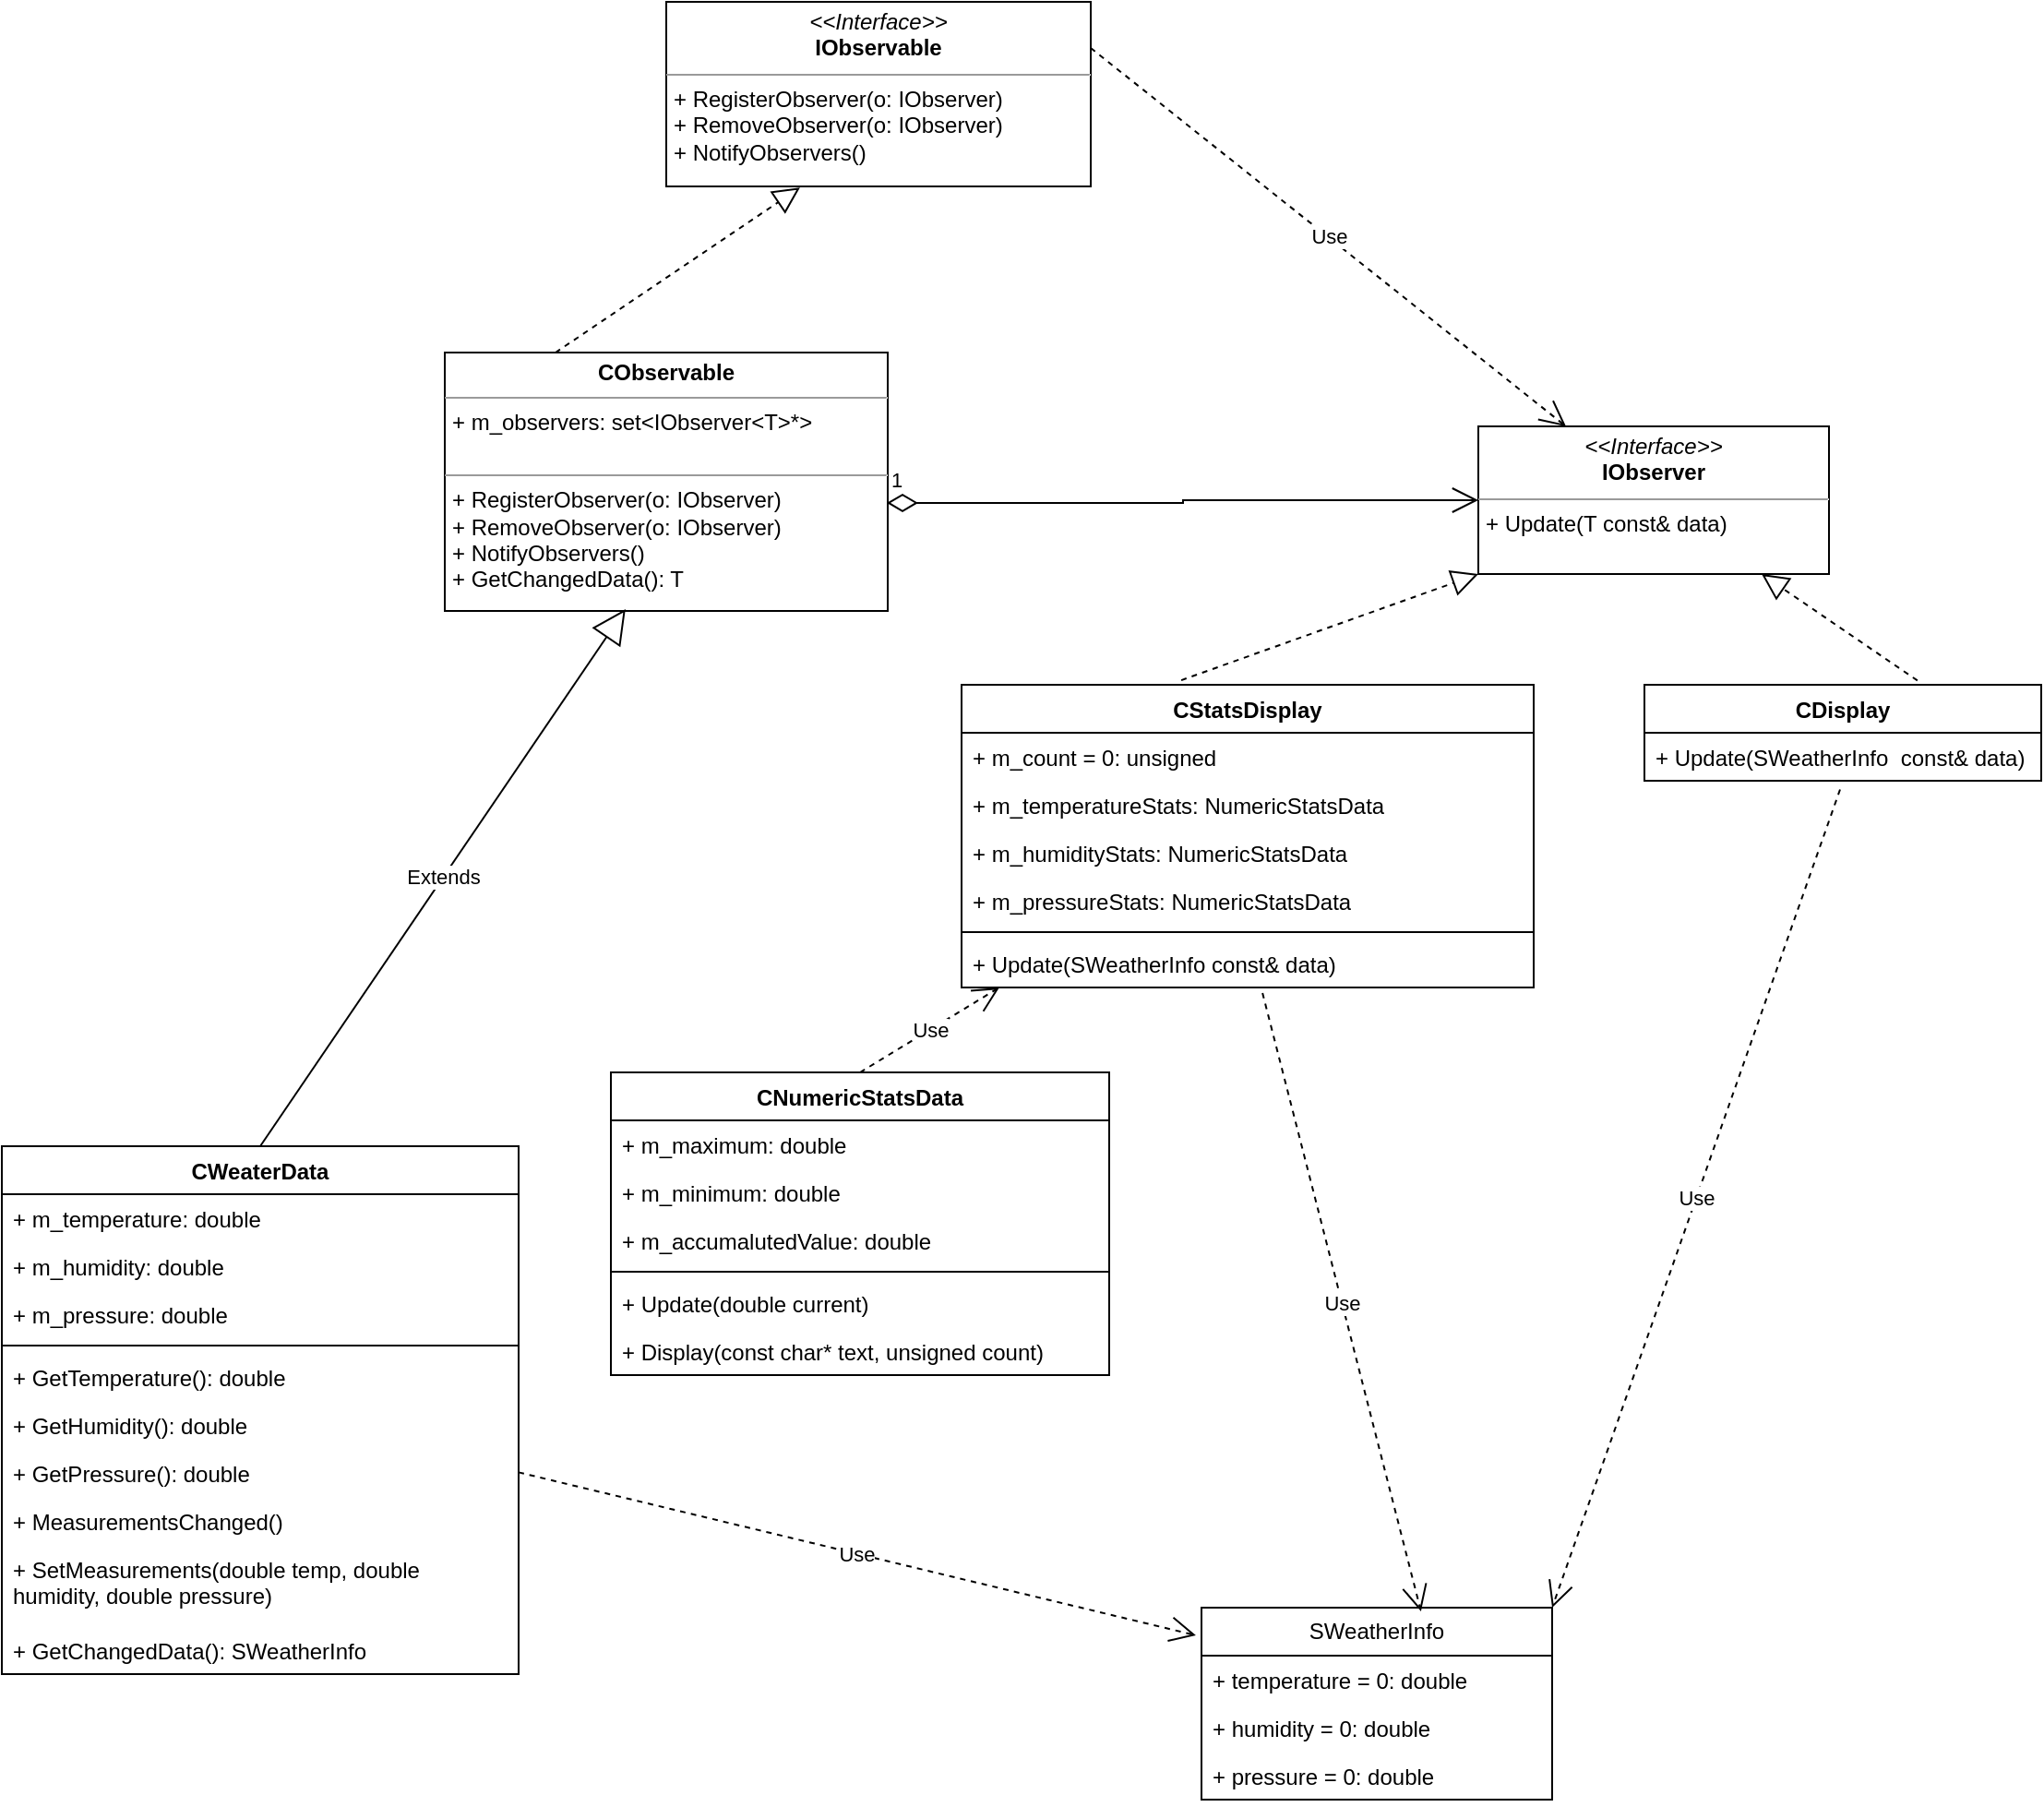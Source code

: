 <mxfile version="22.0.0" type="device">
  <diagram name="Страница — 1" id="0PHDKiHJxS3RhxXKbg0w">
    <mxGraphModel dx="1400" dy="712" grid="1" gridSize="10" guides="1" tooltips="1" connect="1" arrows="1" fold="1" page="1" pageScale="1" pageWidth="827" pageHeight="1169" math="0" shadow="0">
      <root>
        <mxCell id="0" />
        <mxCell id="1" parent="0" />
        <mxCell id="WZDHdvY3k6hOrFo5eirZ-2" value="&lt;p style=&quot;margin:0px;margin-top:4px;text-align:center;&quot;&gt;&lt;i&gt;&amp;lt;&amp;lt;Interface&amp;gt;&amp;gt;&lt;/i&gt;&lt;br&gt;&lt;b&gt;IObserver&lt;/b&gt;&lt;/p&gt;&lt;hr size=&quot;1&quot;&gt;&lt;p style=&quot;margin:0px;margin-left:4px;&quot;&gt;+ Update(T const&amp;amp; data)&lt;br&gt;&lt;/p&gt;" style="verticalAlign=top;align=left;overflow=fill;fontSize=12;fontFamily=Helvetica;html=1;whiteSpace=wrap;" parent="1" vertex="1">
          <mxGeometry x="840" y="260" width="190" height="80" as="geometry" />
        </mxCell>
        <mxCell id="WZDHdvY3k6hOrFo5eirZ-3" value="&lt;p style=&quot;margin:0px;margin-top:4px;text-align:center;&quot;&gt;&lt;i&gt;&amp;lt;&amp;lt;Interface&amp;gt;&amp;gt;&lt;/i&gt;&lt;br&gt;&lt;b&gt;IObservable&lt;/b&gt;&lt;/p&gt;&lt;hr size=&quot;1&quot;&gt;&lt;p style=&quot;border-color: var(--border-color); margin: 0px 0px 0px 4px;&quot;&gt;+ RegisterObserver(o: IObserver)&lt;/p&gt;&lt;p style=&quot;border-color: var(--border-color); margin: 0px 0px 0px 4px;&quot;&gt;+ RemoveObserver(o: IObserver)&lt;/p&gt;&lt;p style=&quot;border-color: var(--border-color); margin: 0px 0px 0px 4px;&quot;&gt;+ NotifyObservers()&lt;/p&gt;" style="verticalAlign=top;align=left;overflow=fill;fontSize=12;fontFamily=Helvetica;html=1;whiteSpace=wrap;" parent="1" vertex="1">
          <mxGeometry x="400" y="30" width="230" height="100" as="geometry" />
        </mxCell>
        <mxCell id="WZDHdvY3k6hOrFo5eirZ-4" value="&lt;p style=&quot;margin:0px;margin-top:4px;text-align:center;&quot;&gt;&lt;b&gt;CObservable&lt;/b&gt;&lt;/p&gt;&lt;hr size=&quot;1&quot;&gt;&lt;p style=&quot;margin:0px;margin-left:4px;&quot;&gt;+ m_observers: set&amp;lt;IObserver&amp;lt;T&amp;gt;*&amp;gt;&lt;/p&gt;&lt;br&gt;&lt;hr size=&quot;1&quot;&gt;&lt;p style=&quot;border-color: var(--border-color); margin: 0px 0px 0px 4px;&quot;&gt;+ RegisterObserver(o: IObserver)&lt;/p&gt;&lt;p style=&quot;border-color: var(--border-color); margin: 0px 0px 0px 4px;&quot;&gt;+ RemoveObserver(o: IObserver)&lt;/p&gt;&lt;p style=&quot;border-color: var(--border-color); margin: 0px 0px 0px 4px;&quot;&gt;+ NotifyObservers()&lt;/p&gt;&lt;p style=&quot;border-color: var(--border-color); margin: 0px 0px 0px 4px;&quot;&gt;+ GetChangedData(): T&lt;/p&gt;" style="verticalAlign=top;align=left;overflow=fill;fontSize=12;fontFamily=Helvetica;html=1;whiteSpace=wrap;" parent="1" vertex="1">
          <mxGeometry x="280" y="220" width="240" height="140" as="geometry" />
        </mxCell>
        <mxCell id="WZDHdvY3k6hOrFo5eirZ-6" value="1" style="endArrow=open;html=1;endSize=12;startArrow=diamondThin;startSize=14;startFill=0;edgeStyle=orthogonalEdgeStyle;align=left;verticalAlign=bottom;rounded=0;entryX=0;entryY=0.5;entryDx=0;entryDy=0;exitX=0.998;exitY=0.582;exitDx=0;exitDy=0;exitPerimeter=0;" parent="1" source="WZDHdvY3k6hOrFo5eirZ-4" target="WZDHdvY3k6hOrFo5eirZ-2" edge="1">
          <mxGeometry x="-1" y="3" relative="1" as="geometry">
            <mxPoint x="560" y="140" as="sourcePoint" />
            <mxPoint x="720" y="140" as="targetPoint" />
          </mxGeometry>
        </mxCell>
        <mxCell id="WZDHdvY3k6hOrFo5eirZ-7" value="SWeatherInfo" style="swimlane;fontStyle=0;childLayout=stackLayout;horizontal=1;startSize=26;fillColor=none;horizontalStack=0;resizeParent=1;resizeParentMax=0;resizeLast=0;collapsible=1;marginBottom=0;whiteSpace=wrap;html=1;" parent="1" vertex="1">
          <mxGeometry x="690" y="900" width="190" height="104" as="geometry" />
        </mxCell>
        <mxCell id="WZDHdvY3k6hOrFo5eirZ-8" value="+ temperature = 0: double" style="text;strokeColor=none;fillColor=none;align=left;verticalAlign=top;spacingLeft=4;spacingRight=4;overflow=hidden;rotatable=0;points=[[0,0.5],[1,0.5]];portConstraint=eastwest;whiteSpace=wrap;html=1;" parent="WZDHdvY3k6hOrFo5eirZ-7" vertex="1">
          <mxGeometry y="26" width="190" height="26" as="geometry" />
        </mxCell>
        <mxCell id="WZDHdvY3k6hOrFo5eirZ-9" value="+ humidity = 0: double" style="text;strokeColor=none;fillColor=none;align=left;verticalAlign=top;spacingLeft=4;spacingRight=4;overflow=hidden;rotatable=0;points=[[0,0.5],[1,0.5]];portConstraint=eastwest;whiteSpace=wrap;html=1;" parent="WZDHdvY3k6hOrFo5eirZ-7" vertex="1">
          <mxGeometry y="52" width="190" height="26" as="geometry" />
        </mxCell>
        <mxCell id="WZDHdvY3k6hOrFo5eirZ-10" value="+ pressure = 0: double" style="text;strokeColor=none;fillColor=none;align=left;verticalAlign=top;spacingLeft=4;spacingRight=4;overflow=hidden;rotatable=0;points=[[0,0.5],[1,0.5]];portConstraint=eastwest;whiteSpace=wrap;html=1;" parent="WZDHdvY3k6hOrFo5eirZ-7" vertex="1">
          <mxGeometry y="78" width="190" height="26" as="geometry" />
        </mxCell>
        <mxCell id="WZDHdvY3k6hOrFo5eirZ-11" value="CDisplay" style="swimlane;fontStyle=1;align=center;verticalAlign=top;childLayout=stackLayout;horizontal=1;startSize=26;horizontalStack=0;resizeParent=1;resizeParentMax=0;resizeLast=0;collapsible=1;marginBottom=0;whiteSpace=wrap;html=1;" parent="1" vertex="1">
          <mxGeometry x="930" y="400" width="215" height="52" as="geometry" />
        </mxCell>
        <mxCell id="WZDHdvY3k6hOrFo5eirZ-14" value="+ Update(SWeatherInfo&amp;nbsp; const&amp;amp; data)" style="text;strokeColor=none;fillColor=none;align=left;verticalAlign=top;spacingLeft=4;spacingRight=4;overflow=hidden;rotatable=0;points=[[0,0.5],[1,0.5]];portConstraint=eastwest;whiteSpace=wrap;html=1;" parent="WZDHdvY3k6hOrFo5eirZ-11" vertex="1">
          <mxGeometry y="26" width="215" height="26" as="geometry" />
        </mxCell>
        <mxCell id="WZDHdvY3k6hOrFo5eirZ-16" value="Use" style="endArrow=open;endSize=12;dashed=1;html=1;rounded=0;exitX=0.493;exitY=1.183;exitDx=0;exitDy=0;entryX=1;entryY=0;entryDx=0;entryDy=0;exitPerimeter=0;" parent="1" source="WZDHdvY3k6hOrFo5eirZ-14" target="WZDHdvY3k6hOrFo5eirZ-7" edge="1">
          <mxGeometry width="160" relative="1" as="geometry">
            <mxPoint x="1030" y="420" as="sourcePoint" />
            <mxPoint x="1190" y="420" as="targetPoint" />
          </mxGeometry>
        </mxCell>
        <mxCell id="WZDHdvY3k6hOrFo5eirZ-17" value="CStatsDisplay" style="swimlane;fontStyle=1;align=center;verticalAlign=top;childLayout=stackLayout;horizontal=1;startSize=26;horizontalStack=0;resizeParent=1;resizeParentMax=0;resizeLast=0;collapsible=1;marginBottom=0;whiteSpace=wrap;html=1;" parent="1" vertex="1">
          <mxGeometry x="560" y="400" width="310" height="164" as="geometry" />
        </mxCell>
        <mxCell id="WZDHdvY3k6hOrFo5eirZ-18" value="+ m_count = 0: unsigned&amp;nbsp;" style="text;strokeColor=none;fillColor=none;align=left;verticalAlign=top;spacingLeft=4;spacingRight=4;overflow=hidden;rotatable=0;points=[[0,0.5],[1,0.5]];portConstraint=eastwest;whiteSpace=wrap;html=1;" parent="WZDHdvY3k6hOrFo5eirZ-17" vertex="1">
          <mxGeometry y="26" width="310" height="26" as="geometry" />
        </mxCell>
        <mxCell id="WZDHdvY3k6hOrFo5eirZ-33" value="+ m_temperatureStats: NumericStatsData" style="text;strokeColor=none;fillColor=none;align=left;verticalAlign=top;spacingLeft=4;spacingRight=4;overflow=hidden;rotatable=0;points=[[0,0.5],[1,0.5]];portConstraint=eastwest;whiteSpace=wrap;html=1;" parent="WZDHdvY3k6hOrFo5eirZ-17" vertex="1">
          <mxGeometry y="52" width="310" height="26" as="geometry" />
        </mxCell>
        <mxCell id="WZDHdvY3k6hOrFo5eirZ-32" value="+ m_humidityStats: NumericStatsData" style="text;strokeColor=none;fillColor=none;align=left;verticalAlign=top;spacingLeft=4;spacingRight=4;overflow=hidden;rotatable=0;points=[[0,0.5],[1,0.5]];portConstraint=eastwest;whiteSpace=wrap;html=1;" parent="WZDHdvY3k6hOrFo5eirZ-17" vertex="1">
          <mxGeometry y="78" width="310" height="26" as="geometry" />
        </mxCell>
        <mxCell id="WZDHdvY3k6hOrFo5eirZ-34" value="+ m_pressureStats: NumericStatsData" style="text;strokeColor=none;fillColor=none;align=left;verticalAlign=top;spacingLeft=4;spacingRight=4;overflow=hidden;rotatable=0;points=[[0,0.5],[1,0.5]];portConstraint=eastwest;whiteSpace=wrap;html=1;" parent="WZDHdvY3k6hOrFo5eirZ-17" vertex="1">
          <mxGeometry y="104" width="310" height="26" as="geometry" />
        </mxCell>
        <mxCell id="WZDHdvY3k6hOrFo5eirZ-19" value="" style="line;strokeWidth=1;fillColor=none;align=left;verticalAlign=middle;spacingTop=-1;spacingLeft=3;spacingRight=3;rotatable=0;labelPosition=right;points=[];portConstraint=eastwest;strokeColor=inherit;" parent="WZDHdvY3k6hOrFo5eirZ-17" vertex="1">
          <mxGeometry y="130" width="310" height="8" as="geometry" />
        </mxCell>
        <mxCell id="WZDHdvY3k6hOrFo5eirZ-30" value="+ Update(SWeatherInfo const&amp;amp; data)" style="text;strokeColor=none;fillColor=none;align=left;verticalAlign=top;spacingLeft=4;spacingRight=4;overflow=hidden;rotatable=0;points=[[0,0.5],[1,0.5]];portConstraint=eastwest;whiteSpace=wrap;html=1;" parent="WZDHdvY3k6hOrFo5eirZ-17" vertex="1">
          <mxGeometry y="138" width="310" height="26" as="geometry" />
        </mxCell>
        <mxCell id="WZDHdvY3k6hOrFo5eirZ-35" value="Use" style="endArrow=open;endSize=12;dashed=1;html=1;rounded=0;exitX=0.5;exitY=0;exitDx=0;exitDy=0;" parent="1" source="a522kktu9BVXw4vVEyda-1" target="WZDHdvY3k6hOrFo5eirZ-17" edge="1">
          <mxGeometry width="160" relative="1" as="geometry">
            <mxPoint x="478.019" y="650" as="sourcePoint" />
            <mxPoint x="890" y="460" as="targetPoint" />
          </mxGeometry>
        </mxCell>
        <mxCell id="WZDHdvY3k6hOrFo5eirZ-36" value="Use" style="endArrow=open;endSize=12;dashed=1;html=1;rounded=0;entryX=0.626;entryY=0.019;entryDx=0;entryDy=0;entryPerimeter=0;exitX=0.526;exitY=1.115;exitDx=0;exitDy=0;exitPerimeter=0;" parent="1" source="WZDHdvY3k6hOrFo5eirZ-30" target="WZDHdvY3k6hOrFo5eirZ-7" edge="1">
          <mxGeometry width="160" relative="1" as="geometry">
            <mxPoint x="730" y="460" as="sourcePoint" />
            <mxPoint x="890" y="460" as="targetPoint" />
          </mxGeometry>
        </mxCell>
        <mxCell id="WZDHdvY3k6hOrFo5eirZ-37" value="CWeaterData" style="swimlane;fontStyle=1;align=center;verticalAlign=top;childLayout=stackLayout;horizontal=1;startSize=26;horizontalStack=0;resizeParent=1;resizeParentMax=0;resizeLast=0;collapsible=1;marginBottom=0;whiteSpace=wrap;html=1;" parent="1" vertex="1">
          <mxGeometry x="40" y="650" width="280" height="286" as="geometry" />
        </mxCell>
        <mxCell id="WZDHdvY3k6hOrFo5eirZ-38" value="+ m_temperature: double" style="text;strokeColor=none;fillColor=none;align=left;verticalAlign=top;spacingLeft=4;spacingRight=4;overflow=hidden;rotatable=0;points=[[0,0.5],[1,0.5]];portConstraint=eastwest;whiteSpace=wrap;html=1;" parent="WZDHdvY3k6hOrFo5eirZ-37" vertex="1">
          <mxGeometry y="26" width="280" height="26" as="geometry" />
        </mxCell>
        <mxCell id="WZDHdvY3k6hOrFo5eirZ-44" value="+ m_humidity: double" style="text;strokeColor=none;fillColor=none;align=left;verticalAlign=top;spacingLeft=4;spacingRight=4;overflow=hidden;rotatable=0;points=[[0,0.5],[1,0.5]];portConstraint=eastwest;whiteSpace=wrap;html=1;" parent="WZDHdvY3k6hOrFo5eirZ-37" vertex="1">
          <mxGeometry y="52" width="280" height="26" as="geometry" />
        </mxCell>
        <mxCell id="WZDHdvY3k6hOrFo5eirZ-43" value="+ m_pressure: double" style="text;strokeColor=none;fillColor=none;align=left;verticalAlign=top;spacingLeft=4;spacingRight=4;overflow=hidden;rotatable=0;points=[[0,0.5],[1,0.5]];portConstraint=eastwest;whiteSpace=wrap;html=1;" parent="WZDHdvY3k6hOrFo5eirZ-37" vertex="1">
          <mxGeometry y="78" width="280" height="26" as="geometry" />
        </mxCell>
        <mxCell id="WZDHdvY3k6hOrFo5eirZ-39" value="" style="line;strokeWidth=1;fillColor=none;align=left;verticalAlign=middle;spacingTop=-1;spacingLeft=3;spacingRight=3;rotatable=0;labelPosition=right;points=[];portConstraint=eastwest;strokeColor=inherit;" parent="WZDHdvY3k6hOrFo5eirZ-37" vertex="1">
          <mxGeometry y="104" width="280" height="8" as="geometry" />
        </mxCell>
        <mxCell id="WZDHdvY3k6hOrFo5eirZ-40" value="+ GetTemperature(): double" style="text;strokeColor=none;fillColor=none;align=left;verticalAlign=top;spacingLeft=4;spacingRight=4;overflow=hidden;rotatable=0;points=[[0,0.5],[1,0.5]];portConstraint=eastwest;whiteSpace=wrap;html=1;" parent="WZDHdvY3k6hOrFo5eirZ-37" vertex="1">
          <mxGeometry y="112" width="280" height="26" as="geometry" />
        </mxCell>
        <mxCell id="WZDHdvY3k6hOrFo5eirZ-45" value="+ GetHumidity(): double" style="text;strokeColor=none;fillColor=none;align=left;verticalAlign=top;spacingLeft=4;spacingRight=4;overflow=hidden;rotatable=0;points=[[0,0.5],[1,0.5]];portConstraint=eastwest;whiteSpace=wrap;html=1;" parent="WZDHdvY3k6hOrFo5eirZ-37" vertex="1">
          <mxGeometry y="138" width="280" height="26" as="geometry" />
        </mxCell>
        <mxCell id="WZDHdvY3k6hOrFo5eirZ-46" value="+ GetPressure(): double" style="text;strokeColor=none;fillColor=none;align=left;verticalAlign=top;spacingLeft=4;spacingRight=4;overflow=hidden;rotatable=0;points=[[0,0.5],[1,0.5]];portConstraint=eastwest;whiteSpace=wrap;html=1;" parent="WZDHdvY3k6hOrFo5eirZ-37" vertex="1">
          <mxGeometry y="164" width="280" height="26" as="geometry" />
        </mxCell>
        <mxCell id="WZDHdvY3k6hOrFo5eirZ-48" value="+ MeasurementsChanged()" style="text;strokeColor=none;fillColor=none;align=left;verticalAlign=top;spacingLeft=4;spacingRight=4;overflow=hidden;rotatable=0;points=[[0,0.5],[1,0.5]];portConstraint=eastwest;whiteSpace=wrap;html=1;" parent="WZDHdvY3k6hOrFo5eirZ-37" vertex="1">
          <mxGeometry y="190" width="280" height="26" as="geometry" />
        </mxCell>
        <mxCell id="WZDHdvY3k6hOrFo5eirZ-49" value="+ SetMeasurements(double temp, double humidity, double pressure)" style="text;strokeColor=none;fillColor=none;align=left;verticalAlign=top;spacingLeft=4;spacingRight=4;overflow=hidden;rotatable=0;points=[[0,0.5],[1,0.5]];portConstraint=eastwest;whiteSpace=wrap;html=1;" parent="WZDHdvY3k6hOrFo5eirZ-37" vertex="1">
          <mxGeometry y="216" width="280" height="44" as="geometry" />
        </mxCell>
        <mxCell id="WZDHdvY3k6hOrFo5eirZ-47" value="+ GetChangedData(): SWeatherInfo" style="text;strokeColor=none;fillColor=none;align=left;verticalAlign=top;spacingLeft=4;spacingRight=4;overflow=hidden;rotatable=0;points=[[0,0.5],[1,0.5]];portConstraint=eastwest;whiteSpace=wrap;html=1;" parent="WZDHdvY3k6hOrFo5eirZ-37" vertex="1">
          <mxGeometry y="260" width="280" height="26" as="geometry" />
        </mxCell>
        <mxCell id="WZDHdvY3k6hOrFo5eirZ-41" value="Extends" style="endArrow=block;endSize=16;endFill=0;html=1;rounded=0;entryX=0.408;entryY=0.993;entryDx=0;entryDy=0;entryPerimeter=0;exitX=0.5;exitY=0;exitDx=0;exitDy=0;" parent="1" source="WZDHdvY3k6hOrFo5eirZ-37" target="WZDHdvY3k6hOrFo5eirZ-4" edge="1">
          <mxGeometry width="160" relative="1" as="geometry">
            <mxPoint x="200" y="640" as="sourcePoint" />
            <mxPoint x="360" y="640" as="targetPoint" />
          </mxGeometry>
        </mxCell>
        <mxCell id="WZDHdvY3k6hOrFo5eirZ-42" value="Use" style="endArrow=open;endSize=12;dashed=1;html=1;rounded=0;entryX=-0.016;entryY=0.144;entryDx=0;entryDy=0;entryPerimeter=0;" parent="1" source="WZDHdvY3k6hOrFo5eirZ-37" target="WZDHdvY3k6hOrFo5eirZ-7" edge="1">
          <mxGeometry width="160" relative="1" as="geometry">
            <mxPoint x="200" y="850" as="sourcePoint" />
            <mxPoint x="360" y="850" as="targetPoint" />
          </mxGeometry>
        </mxCell>
        <mxCell id="_ULcQ-XWOBHGc6ugWQGt-1" value="Use" style="endArrow=open;endSize=12;dashed=1;html=1;rounded=0;entryX=0.25;entryY=0;entryDx=0;entryDy=0;exitX=1;exitY=0.25;exitDx=0;exitDy=0;" parent="1" source="WZDHdvY3k6hOrFo5eirZ-3" target="WZDHdvY3k6hOrFo5eirZ-2" edge="1">
          <mxGeometry width="160" relative="1" as="geometry">
            <mxPoint x="630" y="340" as="sourcePoint" />
            <mxPoint x="790" y="340" as="targetPoint" />
          </mxGeometry>
        </mxCell>
        <mxCell id="_ULcQ-XWOBHGc6ugWQGt-3" value="" style="endArrow=block;dashed=1;endFill=0;endSize=12;html=1;rounded=0;entryX=0.315;entryY=1.006;entryDx=0;entryDy=0;entryPerimeter=0;exitX=0.25;exitY=0;exitDx=0;exitDy=0;" parent="1" source="WZDHdvY3k6hOrFo5eirZ-4" target="WZDHdvY3k6hOrFo5eirZ-3" edge="1">
          <mxGeometry width="160" relative="1" as="geometry">
            <mxPoint x="210" y="170" as="sourcePoint" />
            <mxPoint x="370" y="170" as="targetPoint" />
          </mxGeometry>
        </mxCell>
        <mxCell id="_ULcQ-XWOBHGc6ugWQGt-4" value="" style="endArrow=block;dashed=1;endFill=0;endSize=12;html=1;rounded=0;entryX=0;entryY=1;entryDx=0;entryDy=0;exitX=0.384;exitY=-0.015;exitDx=0;exitDy=0;exitPerimeter=0;" parent="1" source="WZDHdvY3k6hOrFo5eirZ-17" target="WZDHdvY3k6hOrFo5eirZ-2" edge="1">
          <mxGeometry width="160" relative="1" as="geometry">
            <mxPoint x="620" y="360" as="sourcePoint" />
            <mxPoint x="780" y="360" as="targetPoint" />
          </mxGeometry>
        </mxCell>
        <mxCell id="_ULcQ-XWOBHGc6ugWQGt-5" value="" style="endArrow=block;dashed=1;endFill=0;endSize=12;html=1;rounded=0;exitX=0.688;exitY=-0.044;exitDx=0;exitDy=0;exitPerimeter=0;" parent="1" source="WZDHdvY3k6hOrFo5eirZ-11" target="WZDHdvY3k6hOrFo5eirZ-2" edge="1">
          <mxGeometry width="160" relative="1" as="geometry">
            <mxPoint x="1070" y="360" as="sourcePoint" />
            <mxPoint x="1230" y="360" as="targetPoint" />
          </mxGeometry>
        </mxCell>
        <mxCell id="a522kktu9BVXw4vVEyda-1" value="CNumericStatsData" style="swimlane;fontStyle=1;align=center;verticalAlign=top;childLayout=stackLayout;horizontal=1;startSize=26;horizontalStack=0;resizeParent=1;resizeParentMax=0;resizeLast=0;collapsible=1;marginBottom=0;whiteSpace=wrap;html=1;" parent="1" vertex="1">
          <mxGeometry x="370" y="610" width="270" height="164" as="geometry" />
        </mxCell>
        <mxCell id="a522kktu9BVXw4vVEyda-5" value="+ m_maximum: double" style="text;strokeColor=none;fillColor=none;align=left;verticalAlign=top;spacingLeft=4;spacingRight=4;overflow=hidden;rotatable=0;points=[[0,0.5],[1,0.5]];portConstraint=eastwest;whiteSpace=wrap;html=1;" parent="a522kktu9BVXw4vVEyda-1" vertex="1">
          <mxGeometry y="26" width="270" height="26" as="geometry" />
        </mxCell>
        <mxCell id="a522kktu9BVXw4vVEyda-2" value="+ m_minimum: double" style="text;strokeColor=none;fillColor=none;align=left;verticalAlign=top;spacingLeft=4;spacingRight=4;overflow=hidden;rotatable=0;points=[[0,0.5],[1,0.5]];portConstraint=eastwest;whiteSpace=wrap;html=1;" parent="a522kktu9BVXw4vVEyda-1" vertex="1">
          <mxGeometry y="52" width="270" height="26" as="geometry" />
        </mxCell>
        <mxCell id="a522kktu9BVXw4vVEyda-7" value="+ m_accumalutedValue: double" style="text;strokeColor=none;fillColor=none;align=left;verticalAlign=top;spacingLeft=4;spacingRight=4;overflow=hidden;rotatable=0;points=[[0,0.5],[1,0.5]];portConstraint=eastwest;whiteSpace=wrap;html=1;" parent="a522kktu9BVXw4vVEyda-1" vertex="1">
          <mxGeometry y="78" width="270" height="26" as="geometry" />
        </mxCell>
        <mxCell id="a522kktu9BVXw4vVEyda-3" value="" style="line;strokeWidth=1;fillColor=none;align=left;verticalAlign=middle;spacingTop=-1;spacingLeft=3;spacingRight=3;rotatable=0;labelPosition=right;points=[];portConstraint=eastwest;strokeColor=inherit;" parent="a522kktu9BVXw4vVEyda-1" vertex="1">
          <mxGeometry y="104" width="270" height="8" as="geometry" />
        </mxCell>
        <mxCell id="a522kktu9BVXw4vVEyda-4" value="+ Update(double current)" style="text;strokeColor=none;fillColor=none;align=left;verticalAlign=top;spacingLeft=4;spacingRight=4;overflow=hidden;rotatable=0;points=[[0,0.5],[1,0.5]];portConstraint=eastwest;whiteSpace=wrap;html=1;" parent="a522kktu9BVXw4vVEyda-1" vertex="1">
          <mxGeometry y="112" width="270" height="26" as="geometry" />
        </mxCell>
        <mxCell id="a522kktu9BVXw4vVEyda-8" value="+ Display(const char* text, unsigned count)" style="text;strokeColor=none;fillColor=none;align=left;verticalAlign=top;spacingLeft=4;spacingRight=4;overflow=hidden;rotatable=0;points=[[0,0.5],[1,0.5]];portConstraint=eastwest;whiteSpace=wrap;html=1;" parent="a522kktu9BVXw4vVEyda-1" vertex="1">
          <mxGeometry y="138" width="270" height="26" as="geometry" />
        </mxCell>
      </root>
    </mxGraphModel>
  </diagram>
</mxfile>

